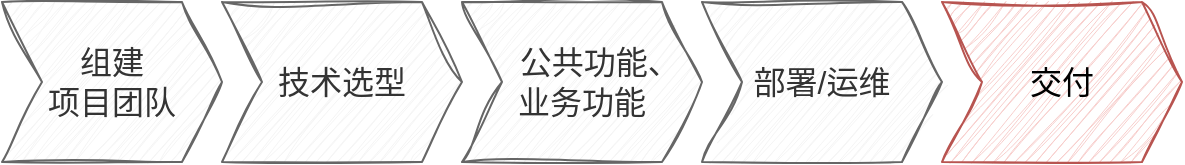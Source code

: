<mxfile version="24.0.7" type="github">
  <diagram name="第 1 页" id="y0559OadRU6vLgNuHtR3">
    <mxGraphModel dx="1434" dy="790" grid="1" gridSize="10" guides="1" tooltips="1" connect="1" arrows="1" fold="1" page="1" pageScale="1" pageWidth="827" pageHeight="1169" math="0" shadow="0">
      <root>
        <mxCell id="0" />
        <mxCell id="1" parent="0" />
        <mxCell id="veWQnZv1jGFuyXu2Y8g--1" value="组建&lt;div&gt;项目团队&lt;/div&gt;" style="shape=step;perimeter=stepPerimeter;whiteSpace=wrap;html=1;fixedSize=1;fontSize=16;fillColor=#f5f5f5;strokeColor=#666666;sketch=1;curveFitting=1;jiggle=2;fontColor=#333333;" vertex="1" parent="1">
          <mxGeometry x="130" y="210" width="110" height="80" as="geometry" />
        </mxCell>
        <mxCell id="veWQnZv1jGFuyXu2Y8g--3" value="技术选型" style="shape=step;perimeter=stepPerimeter;whiteSpace=wrap;html=1;fixedSize=1;fontSize=16;fillColor=#f5f5f5;strokeColor=#666666;sketch=1;curveFitting=1;jiggle=2;fontColor=#333333;" vertex="1" parent="1">
          <mxGeometry x="240" y="210" width="120" height="80" as="geometry" />
        </mxCell>
        <mxCell id="veWQnZv1jGFuyXu2Y8g--4" value="&amp;nbsp; &amp;nbsp; 公共功能、&lt;div&gt;业务功能&lt;/div&gt;" style="shape=step;perimeter=stepPerimeter;whiteSpace=wrap;html=1;fixedSize=1;fontSize=16;fillColor=#f5f5f5;strokeColor=#666666;sketch=1;curveFitting=1;jiggle=2;fontColor=#333333;" vertex="1" parent="1">
          <mxGeometry x="360" y="210" width="120" height="80" as="geometry" />
        </mxCell>
        <mxCell id="veWQnZv1jGFuyXu2Y8g--5" value="交付" style="shape=step;perimeter=stepPerimeter;whiteSpace=wrap;html=1;fixedSize=1;fontSize=16;fillColor=#f8cecc;strokeColor=#b85450;sketch=1;curveFitting=1;jiggle=2;" vertex="1" parent="1">
          <mxGeometry x="600" y="210" width="120" height="80" as="geometry" />
        </mxCell>
        <mxCell id="veWQnZv1jGFuyXu2Y8g--7" value="部署/运维" style="shape=step;perimeter=stepPerimeter;whiteSpace=wrap;html=1;fixedSize=1;fontSize=16;fillColor=#f5f5f5;strokeColor=#666666;sketch=1;curveFitting=1;jiggle=2;fontColor=#333333;" vertex="1" parent="1">
          <mxGeometry x="480" y="210" width="120" height="80" as="geometry" />
        </mxCell>
      </root>
    </mxGraphModel>
  </diagram>
</mxfile>

